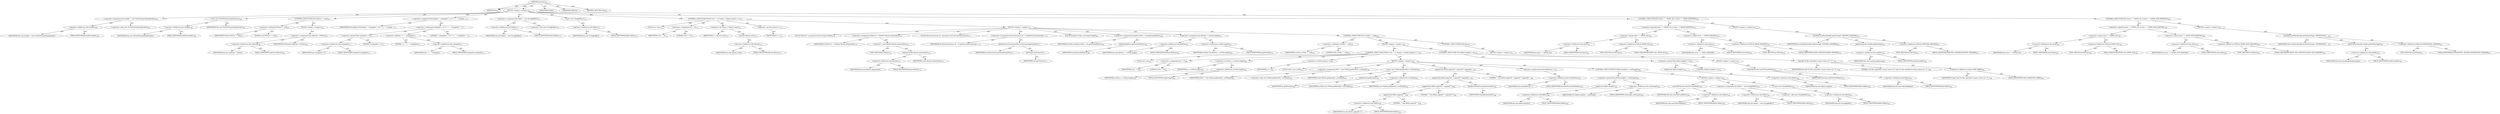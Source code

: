 digraph "execute" {  
"111669149699" [label = <(METHOD,execute)<SUB>164</SUB>> ]
"115964116993" [label = <(PARAM,this)<SUB>164</SUB>> ]
"25769803788" [label = <(BLOCK,&lt;empty&gt;,&lt;empty&gt;)<SUB>164</SUB>> ]
"30064771099" [label = <(&lt;operator&gt;.assignment,this.handler = new FStatP4OutputHandler(this))<SUB>166</SUB>> ]
"30064771100" [label = <(&lt;operator&gt;.fieldAccess,this.handler)<SUB>166</SUB>> ]
"68719476764" [label = <(IDENTIFIER,this,this.handler = new FStatP4OutputHandler(this))> ]
"55834574856" [label = <(FIELD_IDENTIFIER,handler,handler)<SUB>166</SUB>> ]
"30064771101" [label = <(&lt;operator&gt;.alloc,new FStatP4OutputHandler(this))<SUB>166</SUB>> ]
"30064771102" [label = <(&lt;init&gt;,new FStatP4OutputHandler(this))<SUB>166</SUB>> ]
"30064771103" [label = <(&lt;operator&gt;.fieldAccess,this.handler)<SUB>166</SUB>> ]
"68719476765" [label = <(IDENTIFIER,this,new FStatP4OutputHandler(this))> ]
"55834574857" [label = <(FIELD_IDENTIFIER,handler,handler)<SUB>166</SUB>> ]
"68719476737" [label = <(IDENTIFIER,this,new FStatP4OutputHandler(this))<SUB>166</SUB>> ]
"47244640263" [label = <(CONTROL_STRUCTURE,IF,if (P4View != null))<SUB>167</SUB>> ]
"30064771104" [label = <(&lt;operator&gt;.notEquals,P4View != null)<SUB>167</SUB>> ]
"68719476766" [label = <(IDENTIFIER,P4View,P4View != null)<SUB>167</SUB>> ]
"90194313224" [label = <(LITERAL,null,P4View != null)<SUB>167</SUB>> ]
"25769803789" [label = <(BLOCK,&lt;empty&gt;,&lt;empty&gt;)<SUB>167</SUB>> ]
"30064771105" [label = <(&lt;operator&gt;.assignment,this.addCmd = P4View)<SUB>168</SUB>> ]
"30064771106" [label = <(&lt;operator&gt;.fieldAccess,this.addCmd)<SUB>168</SUB>> ]
"68719476767" [label = <(IDENTIFIER,this,this.addCmd = P4View)> ]
"55834574858" [label = <(FIELD_IDENTIFIER,addCmd,addCmd)<SUB>168</SUB>> ]
"68719476768" [label = <(IDENTIFIER,P4View,this.addCmd = P4View)<SUB>168</SUB>> ]
"30064771107" [label = <(&lt;operator&gt;.assignment,P4CmdOpts = (changelist &gt; 0) ? (&quot;-c &quot; + changel...)<SUB>171</SUB>> ]
"68719476769" [label = <(IDENTIFIER,P4CmdOpts,P4CmdOpts = (changelist &gt; 0) ? (&quot;-c &quot; + changel...)<SUB>171</SUB>> ]
"30064771108" [label = <(&lt;operator&gt;.conditional,(changelist &gt; 0) ? (&quot;-c &quot; + changelist) : &quot;&quot;)<SUB>171</SUB>> ]
"30064771109" [label = <(&lt;operator&gt;.greaterThan,changelist &gt; 0)<SUB>171</SUB>> ]
"30064771110" [label = <(&lt;operator&gt;.fieldAccess,this.changelist)<SUB>171</SUB>> ]
"68719476770" [label = <(IDENTIFIER,this,changelist &gt; 0)> ]
"55834574859" [label = <(FIELD_IDENTIFIER,changelist,changelist)<SUB>171</SUB>> ]
"90194313225" [label = <(LITERAL,0,changelist &gt; 0)<SUB>171</SUB>> ]
"30064771111" [label = <(&lt;operator&gt;.addition,&quot;-c &quot; + changelist)<SUB>171</SUB>> ]
"90194313226" [label = <(LITERAL,&quot;-c &quot;,&quot;-c &quot; + changelist)<SUB>171</SUB>> ]
"30064771112" [label = <(&lt;operator&gt;.fieldAccess,this.changelist)<SUB>171</SUB>> ]
"68719476771" [label = <(IDENTIFIER,this,&quot;-c &quot; + changelist)> ]
"55834574860" [label = <(FIELD_IDENTIFIER,changelist,changelist)<SUB>171</SUB>> ]
"90194313227" [label = <(LITERAL,&quot;&quot;,(changelist &gt; 0) ? (&quot;-c &quot; + changelist) : &quot;&quot;)<SUB>171</SUB>> ]
"30064771113" [label = <(&lt;operator&gt;.assignment,this.filelist = new StringBuffer())<SUB>173</SUB>> ]
"30064771114" [label = <(&lt;operator&gt;.fieldAccess,this.filelist)<SUB>173</SUB>> ]
"68719476772" [label = <(IDENTIFIER,this,this.filelist = new StringBuffer())> ]
"55834574861" [label = <(FIELD_IDENTIFIER,filelist,filelist)<SUB>173</SUB>> ]
"30064771115" [label = <(&lt;operator&gt;.alloc,new StringBuffer())<SUB>173</SUB>> ]
"30064771116" [label = <(&lt;init&gt;,new StringBuffer())<SUB>173</SUB>> ]
"30064771117" [label = <(&lt;operator&gt;.fieldAccess,this.filelist)<SUB>173</SUB>> ]
"68719476773" [label = <(IDENTIFIER,this,new StringBuffer())> ]
"55834574862" [label = <(FIELD_IDENTIFIER,filelist,filelist)<SUB>173</SUB>> ]
"47244640264" [label = <(CONTROL_STRUCTURE,FOR,for (int i = 0; Some(i &lt; filesets.size()); i++))<SUB>175</SUB>> ]
"94489280514" [label = <(LOCAL,int i: int)<SUB>175</SUB>> ]
"30064771118" [label = <(&lt;operator&gt;.assignment,int i = 0)<SUB>175</SUB>> ]
"68719476774" [label = <(IDENTIFIER,i,int i = 0)<SUB>175</SUB>> ]
"90194313228" [label = <(LITERAL,0,int i = 0)<SUB>175</SUB>> ]
"30064771119" [label = <(&lt;operator&gt;.lessThan,i &lt; filesets.size())<SUB>175</SUB>> ]
"68719476775" [label = <(IDENTIFIER,i,i &lt; filesets.size())<SUB>175</SUB>> ]
"30064771120" [label = <(size,this.filesets.size())<SUB>175</SUB>> ]
"30064771121" [label = <(&lt;operator&gt;.fieldAccess,this.filesets)<SUB>175</SUB>> ]
"68719476776" [label = <(IDENTIFIER,this,this.filesets.size())> ]
"55834574863" [label = <(FIELD_IDENTIFIER,filesets,filesets)<SUB>175</SUB>> ]
"30064771122" [label = <(&lt;operator&gt;.postIncrement,i++)<SUB>175</SUB>> ]
"68719476777" [label = <(IDENTIFIER,i,i++)<SUB>175</SUB>> ]
"25769803790" [label = <(BLOCK,&lt;empty&gt;,&lt;empty&gt;)<SUB>175</SUB>> ]
"94489280515" [label = <(LOCAL,FileSet fs: org.apache.tools.ant.types.FileSet)<SUB>176</SUB>> ]
"30064771123" [label = <(&lt;operator&gt;.assignment,FileSet fs = (FileSet) filesets.elementAt(i))<SUB>176</SUB>> ]
"68719476778" [label = <(IDENTIFIER,fs,FileSet fs = (FileSet) filesets.elementAt(i))<SUB>176</SUB>> ]
"30064771124" [label = <(&lt;operator&gt;.cast,(FileSet) filesets.elementAt(i))<SUB>176</SUB>> ]
"180388626435" [label = <(TYPE_REF,FileSet,FileSet)<SUB>176</SUB>> ]
"30064771125" [label = <(elementAt,this.filesets.elementAt(i))<SUB>176</SUB>> ]
"30064771126" [label = <(&lt;operator&gt;.fieldAccess,this.filesets)<SUB>176</SUB>> ]
"68719476779" [label = <(IDENTIFIER,this,this.filesets.elementAt(i))> ]
"55834574864" [label = <(FIELD_IDENTIFIER,filesets,filesets)<SUB>176</SUB>> ]
"68719476780" [label = <(IDENTIFIER,i,this.filesets.elementAt(i))<SUB>176</SUB>> ]
"94489280516" [label = <(LOCAL,DirectoryScanner ds: org.apache.tools.ant.DirectoryScanner)<SUB>177</SUB>> ]
"30064771127" [label = <(&lt;operator&gt;.assignment,DirectoryScanner ds = fs.getDirectoryScanner(ge...)<SUB>177</SUB>> ]
"68719476781" [label = <(IDENTIFIER,ds,DirectoryScanner ds = fs.getDirectoryScanner(ge...)<SUB>177</SUB>> ]
"30064771128" [label = <(getDirectoryScanner,getDirectoryScanner(getProject()))<SUB>177</SUB>> ]
"68719476782" [label = <(IDENTIFIER,fs,getDirectoryScanner(getProject()))<SUB>177</SUB>> ]
"30064771129" [label = <(getProject,getProject())<SUB>177</SUB>> ]
"68719476738" [label = <(IDENTIFIER,this,getProject())<SUB>177</SUB>> ]
"94489280517" [label = <(LOCAL,String[] srcFiles: java.lang.String[])<SUB>180</SUB>> ]
"30064771130" [label = <(&lt;operator&gt;.assignment,String[] srcFiles = ds.getIncludedFiles())<SUB>180</SUB>> ]
"68719476783" [label = <(IDENTIFIER,srcFiles,String[] srcFiles = ds.getIncludedFiles())<SUB>180</SUB>> ]
"30064771131" [label = <(getIncludedFiles,getIncludedFiles())<SUB>180</SUB>> ]
"68719476784" [label = <(IDENTIFIER,ds,getIncludedFiles())<SUB>180</SUB>> ]
"30064771132" [label = <(&lt;operator&gt;.assignment,this.fileNum = srcFiles.length)<SUB>181</SUB>> ]
"30064771133" [label = <(&lt;operator&gt;.fieldAccess,this.fileNum)<SUB>181</SUB>> ]
"68719476785" [label = <(IDENTIFIER,this,this.fileNum = srcFiles.length)> ]
"55834574865" [label = <(FIELD_IDENTIFIER,fileNum,fileNum)<SUB>181</SUB>> ]
"30064771134" [label = <(&lt;operator&gt;.fieldAccess,srcFiles.length)<SUB>181</SUB>> ]
"68719476786" [label = <(IDENTIFIER,srcFiles,this.fileNum = srcFiles.length)<SUB>181</SUB>> ]
"55834574866" [label = <(FIELD_IDENTIFIER,length,length)<SUB>181</SUB>> ]
"47244640265" [label = <(CONTROL_STRUCTURE,IF,if (srcFiles != null))<SUB>183</SUB>> ]
"30064771135" [label = <(&lt;operator&gt;.notEquals,srcFiles != null)<SUB>183</SUB>> ]
"68719476787" [label = <(IDENTIFIER,srcFiles,srcFiles != null)<SUB>183</SUB>> ]
"90194313229" [label = <(LITERAL,null,srcFiles != null)<SUB>183</SUB>> ]
"25769803791" [label = <(BLOCK,&lt;empty&gt;,&lt;empty&gt;)<SUB>183</SUB>> ]
"47244640266" [label = <(CONTROL_STRUCTURE,FOR,for (int j = 0; Some(j &lt; srcFiles.length); j++))<SUB>184</SUB>> ]
"94489280518" [label = <(LOCAL,int j: int)<SUB>184</SUB>> ]
"30064771136" [label = <(&lt;operator&gt;.assignment,int j = 0)<SUB>184</SUB>> ]
"68719476788" [label = <(IDENTIFIER,j,int j = 0)<SUB>184</SUB>> ]
"90194313230" [label = <(LITERAL,0,int j = 0)<SUB>184</SUB>> ]
"30064771137" [label = <(&lt;operator&gt;.lessThan,j &lt; srcFiles.length)<SUB>184</SUB>> ]
"68719476789" [label = <(IDENTIFIER,j,j &lt; srcFiles.length)<SUB>184</SUB>> ]
"30064771138" [label = <(&lt;operator&gt;.fieldAccess,srcFiles.length)<SUB>184</SUB>> ]
"68719476790" [label = <(IDENTIFIER,srcFiles,j &lt; srcFiles.length)<SUB>184</SUB>> ]
"55834574867" [label = <(FIELD_IDENTIFIER,length,length)<SUB>184</SUB>> ]
"30064771139" [label = <(&lt;operator&gt;.postIncrement,j++)<SUB>184</SUB>> ]
"68719476791" [label = <(IDENTIFIER,j,j++)<SUB>184</SUB>> ]
"25769803792" [label = <(BLOCK,&lt;empty&gt;,&lt;empty&gt;)<SUB>184</SUB>> ]
"94489280519" [label = <(LOCAL,File f: java.io.File)<SUB>185</SUB>> ]
"30064771140" [label = <(&lt;operator&gt;.assignment,File f = new File(ds.getBasedir(), srcFiles[j]))<SUB>185</SUB>> ]
"68719476792" [label = <(IDENTIFIER,f,File f = new File(ds.getBasedir(), srcFiles[j]))<SUB>185</SUB>> ]
"30064771141" [label = <(&lt;operator&gt;.alloc,new File(ds.getBasedir(), srcFiles[j]))<SUB>185</SUB>> ]
"30064771142" [label = <(&lt;init&gt;,new File(ds.getBasedir(), srcFiles[j]))<SUB>185</SUB>> ]
"68719476793" [label = <(IDENTIFIER,f,new File(ds.getBasedir(), srcFiles[j]))<SUB>185</SUB>> ]
"30064771143" [label = <(getBasedir,getBasedir())<SUB>185</SUB>> ]
"68719476794" [label = <(IDENTIFIER,ds,getBasedir())<SUB>185</SUB>> ]
"30064771144" [label = <(&lt;operator&gt;.indexAccess,srcFiles[j])<SUB>185</SUB>> ]
"68719476795" [label = <(IDENTIFIER,srcFiles,new File(ds.getBasedir(), srcFiles[j]))<SUB>185</SUB>> ]
"68719476796" [label = <(IDENTIFIER,j,new File(ds.getBasedir(), srcFiles[j]))<SUB>185</SUB>> ]
"30064771145" [label = <(append,this.filelist.append(&quot; &quot;).append('&quot;').append(f....)<SUB>186</SUB>> ]
"30064771146" [label = <(append,this.filelist.append(&quot; &quot;).append('&quot;').append(f....)<SUB>186</SUB>> ]
"30064771147" [label = <(append,this.filelist.append(&quot; &quot;).append('&quot;'))<SUB>186</SUB>> ]
"30064771148" [label = <(append,this.filelist.append(&quot; &quot;))<SUB>186</SUB>> ]
"30064771149" [label = <(&lt;operator&gt;.fieldAccess,this.filelist)<SUB>186</SUB>> ]
"68719476797" [label = <(IDENTIFIER,this,this.filelist.append(&quot; &quot;))> ]
"55834574868" [label = <(FIELD_IDENTIFIER,filelist,filelist)<SUB>186</SUB>> ]
"90194313231" [label = <(LITERAL,&quot; &quot;,this.filelist.append(&quot; &quot;))<SUB>186</SUB>> ]
"90194313232" [label = <(LITERAL,'&quot;',this.filelist.append(&quot; &quot;).append('&quot;'))<SUB>186</SUB>> ]
"30064771150" [label = <(getAbsolutePath,f.getAbsolutePath())<SUB>186</SUB>> ]
"68719476798" [label = <(IDENTIFIER,f,f.getAbsolutePath())<SUB>186</SUB>> ]
"90194313233" [label = <(LITERAL,'&quot;',this.filelist.append(&quot; &quot;).append('&quot;').append(f....)<SUB>186</SUB>> ]
"30064771151" [label = <(&lt;operator&gt;.postIncrement,doneFileNum++)<SUB>187</SUB>> ]
"30064771152" [label = <(&lt;operator&gt;.fieldAccess,this.doneFileNum)<SUB>187</SUB>> ]
"68719476799" [label = <(IDENTIFIER,this,doneFileNum++)> ]
"55834574869" [label = <(FIELD_IDENTIFIER,doneFileNum,doneFileNum)<SUB>187</SUB>> ]
"47244640267" [label = <(CONTROL_STRUCTURE,IF,if (filelist.length() &gt; cmdLength))<SUB>188</SUB>> ]
"30064771153" [label = <(&lt;operator&gt;.greaterThan,filelist.length() &gt; cmdLength)<SUB>188</SUB>> ]
"30064771154" [label = <(length,this.filelist.length())<SUB>188</SUB>> ]
"30064771155" [label = <(&lt;operator&gt;.fieldAccess,this.filelist)<SUB>188</SUB>> ]
"68719476800" [label = <(IDENTIFIER,this,this.filelist.length())> ]
"55834574870" [label = <(FIELD_IDENTIFIER,filelist,filelist)<SUB>188</SUB>> ]
"30064771156" [label = <(&lt;operator&gt;.fieldAccess,this.cmdLength)<SUB>188</SUB>> ]
"68719476801" [label = <(IDENTIFIER,this,filelist.length() &gt; cmdLength)> ]
"55834574871" [label = <(FIELD_IDENTIFIER,cmdLength,cmdLength)<SUB>188</SUB>> ]
"25769803793" [label = <(BLOCK,&lt;empty&gt;,&lt;empty&gt;)<SUB>188</SUB>> ]
"30064771157" [label = <(execP4Fstat,this.execP4Fstat(filelist))<SUB>190</SUB>> ]
"68719476739" [label = <(IDENTIFIER,this,this.execP4Fstat(filelist))<SUB>190</SUB>> ]
"30064771158" [label = <(&lt;operator&gt;.fieldAccess,this.filelist)<SUB>190</SUB>> ]
"68719476802" [label = <(IDENTIFIER,this,this.execP4Fstat(filelist))> ]
"55834574872" [label = <(FIELD_IDENTIFIER,filelist,filelist)<SUB>190</SUB>> ]
"30064771159" [label = <(&lt;operator&gt;.assignment,this.filelist = new StringBuffer())<SUB>191</SUB>> ]
"30064771160" [label = <(&lt;operator&gt;.fieldAccess,this.filelist)<SUB>191</SUB>> ]
"68719476803" [label = <(IDENTIFIER,this,this.filelist = new StringBuffer())> ]
"55834574873" [label = <(FIELD_IDENTIFIER,filelist,filelist)<SUB>191</SUB>> ]
"30064771161" [label = <(&lt;operator&gt;.alloc,new StringBuffer())<SUB>191</SUB>> ]
"30064771162" [label = <(&lt;init&gt;,new StringBuffer())<SUB>191</SUB>> ]
"30064771163" [label = <(&lt;operator&gt;.fieldAccess,this.filelist)<SUB>191</SUB>> ]
"68719476804" [label = <(IDENTIFIER,this,new StringBuffer())> ]
"55834574874" [label = <(FIELD_IDENTIFIER,filelist,filelist)<SUB>191</SUB>> ]
"47244640268" [label = <(CONTROL_STRUCTURE,IF,if (filelist.length() &gt; 0))<SUB>194</SUB>> ]
"30064771164" [label = <(&lt;operator&gt;.greaterThan,filelist.length() &gt; 0)<SUB>194</SUB>> ]
"30064771165" [label = <(length,this.filelist.length())<SUB>194</SUB>> ]
"30064771166" [label = <(&lt;operator&gt;.fieldAccess,this.filelist)<SUB>194</SUB>> ]
"68719476805" [label = <(IDENTIFIER,this,this.filelist.length())> ]
"55834574875" [label = <(FIELD_IDENTIFIER,filelist,filelist)<SUB>194</SUB>> ]
"90194313234" [label = <(LITERAL,0,filelist.length() &gt; 0)<SUB>194</SUB>> ]
"25769803794" [label = <(BLOCK,&lt;empty&gt;,&lt;empty&gt;)<SUB>194</SUB>> ]
"30064771167" [label = <(execP4Fstat,this.execP4Fstat(filelist))<SUB>195</SUB>> ]
"68719476740" [label = <(IDENTIFIER,this,this.execP4Fstat(filelist))<SUB>195</SUB>> ]
"30064771168" [label = <(&lt;operator&gt;.fieldAccess,this.filelist)<SUB>195</SUB>> ]
"68719476806" [label = <(IDENTIFIER,this,this.execP4Fstat(filelist))> ]
"55834574876" [label = <(FIELD_IDENTIFIER,filelist,filelist)<SUB>195</SUB>> ]
"47244640269" [label = <(CONTROL_STRUCTURE,ELSE,else)<SUB>197</SUB>> ]
"25769803795" [label = <(BLOCK,&lt;empty&gt;,&lt;empty&gt;)<SUB>197</SUB>> ]
"30064771169" [label = <(log,log(&quot;No files specified to query status on!&quot;, P...)<SUB>198</SUB>> ]
"68719476741" [label = <(IDENTIFIER,this,log(&quot;No files specified to query status on!&quot;, P...)<SUB>198</SUB>> ]
"90194313235" [label = <(LITERAL,&quot;No files specified to query status on!&quot;,log(&quot;No files specified to query status on!&quot;, P...)<SUB>198</SUB>> ]
"30064771170" [label = <(&lt;operator&gt;.fieldAccess,Project.MSG_WARN)<SUB>198</SUB>> ]
"68719476807" [label = <(IDENTIFIER,Project,log(&quot;No files specified to query status on!&quot;, P...)<SUB>198</SUB>> ]
"55834574877" [label = <(FIELD_IDENTIFIER,MSG_WARN,MSG_WARN)<SUB>198</SUB>> ]
"47244640270" [label = <(CONTROL_STRUCTURE,IF,if (show == SHOW_ALL || show == SHOW_EXISTING))<SUB>202</SUB>> ]
"30064771171" [label = <(&lt;operator&gt;.logicalOr,show == SHOW_ALL || show == SHOW_EXISTING)<SUB>202</SUB>> ]
"30064771172" [label = <(&lt;operator&gt;.equals,show == SHOW_ALL)<SUB>202</SUB>> ]
"30064771173" [label = <(&lt;operator&gt;.fieldAccess,this.show)<SUB>202</SUB>> ]
"68719476808" [label = <(IDENTIFIER,this,show == SHOW_ALL)> ]
"55834574878" [label = <(FIELD_IDENTIFIER,show,show)<SUB>202</SUB>> ]
"30064771174" [label = <(&lt;operator&gt;.fieldAccess,P4Fstat.SHOW_ALL)<SUB>202</SUB>> ]
"180388626436" [label = <(TYPE_REF,P4Fstat,P4Fstat)<SUB>202</SUB>> ]
"55834574879" [label = <(FIELD_IDENTIFIER,SHOW_ALL,SHOW_ALL)<SUB>202</SUB>> ]
"30064771175" [label = <(&lt;operator&gt;.equals,show == SHOW_EXISTING)<SUB>202</SUB>> ]
"30064771176" [label = <(&lt;operator&gt;.fieldAccess,this.show)<SUB>202</SUB>> ]
"68719476809" [label = <(IDENTIFIER,this,show == SHOW_EXISTING)> ]
"55834574880" [label = <(FIELD_IDENTIFIER,show,show)<SUB>202</SUB>> ]
"30064771177" [label = <(&lt;operator&gt;.fieldAccess,P4Fstat.SHOW_EXISTING)<SUB>202</SUB>> ]
"180388626437" [label = <(TYPE_REF,P4Fstat,P4Fstat)<SUB>202</SUB>> ]
"55834574881" [label = <(FIELD_IDENTIFIER,SHOW_EXISTING,SHOW_EXISTING)<SUB>202</SUB>> ]
"25769803796" [label = <(BLOCK,&lt;empty&gt;,&lt;empty&gt;)<SUB>202</SUB>> ]
"30064771178" [label = <(printRes,printRes(handler.getExisting(), EXISTING_HEADER))<SUB>203</SUB>> ]
"68719476742" [label = <(IDENTIFIER,this,printRes(handler.getExisting(), EXISTING_HEADER))<SUB>203</SUB>> ]
"30064771179" [label = <(getExisting,this.handler.getExisting())<SUB>203</SUB>> ]
"30064771180" [label = <(&lt;operator&gt;.fieldAccess,this.handler)<SUB>203</SUB>> ]
"68719476810" [label = <(IDENTIFIER,this,this.handler.getExisting())> ]
"55834574882" [label = <(FIELD_IDENTIFIER,handler,handler)<SUB>203</SUB>> ]
"30064771181" [label = <(&lt;operator&gt;.fieldAccess,P4Fstat.EXISTING_HEADER)<SUB>203</SUB>> ]
"180388626438" [label = <(TYPE_REF,P4Fstat,P4Fstat)<SUB>203</SUB>> ]
"55834574883" [label = <(FIELD_IDENTIFIER,EXISTING_HEADER,EXISTING_HEADER)<SUB>203</SUB>> ]
"47244640271" [label = <(CONTROL_STRUCTURE,IF,if (show == SHOW_ALL || show == SHOW_NON_EXISTING))<SUB>206</SUB>> ]
"30064771182" [label = <(&lt;operator&gt;.logicalOr,show == SHOW_ALL || show == SHOW_NON_EXISTING)<SUB>206</SUB>> ]
"30064771183" [label = <(&lt;operator&gt;.equals,show == SHOW_ALL)<SUB>206</SUB>> ]
"30064771184" [label = <(&lt;operator&gt;.fieldAccess,this.show)<SUB>206</SUB>> ]
"68719476811" [label = <(IDENTIFIER,this,show == SHOW_ALL)> ]
"55834574884" [label = <(FIELD_IDENTIFIER,show,show)<SUB>206</SUB>> ]
"30064771185" [label = <(&lt;operator&gt;.fieldAccess,P4Fstat.SHOW_ALL)<SUB>206</SUB>> ]
"180388626439" [label = <(TYPE_REF,P4Fstat,P4Fstat)<SUB>206</SUB>> ]
"55834574885" [label = <(FIELD_IDENTIFIER,SHOW_ALL,SHOW_ALL)<SUB>206</SUB>> ]
"30064771186" [label = <(&lt;operator&gt;.equals,show == SHOW_NON_EXISTING)<SUB>206</SUB>> ]
"30064771187" [label = <(&lt;operator&gt;.fieldAccess,this.show)<SUB>206</SUB>> ]
"68719476812" [label = <(IDENTIFIER,this,show == SHOW_NON_EXISTING)> ]
"55834574886" [label = <(FIELD_IDENTIFIER,show,show)<SUB>206</SUB>> ]
"30064771188" [label = <(&lt;operator&gt;.fieldAccess,P4Fstat.SHOW_NON_EXISTING)<SUB>206</SUB>> ]
"180388626440" [label = <(TYPE_REF,P4Fstat,P4Fstat)<SUB>206</SUB>> ]
"55834574887" [label = <(FIELD_IDENTIFIER,SHOW_NON_EXISTING,SHOW_NON_EXISTING)<SUB>206</SUB>> ]
"25769803797" [label = <(BLOCK,&lt;empty&gt;,&lt;empty&gt;)<SUB>206</SUB>> ]
"30064771189" [label = <(printRes,printRes(handler.getNonExisting(), NONEXISTING_...)<SUB>207</SUB>> ]
"68719476743" [label = <(IDENTIFIER,this,printRes(handler.getNonExisting(), NONEXISTING_...)<SUB>207</SUB>> ]
"30064771190" [label = <(getNonExisting,this.handler.getNonExisting())<SUB>207</SUB>> ]
"30064771191" [label = <(&lt;operator&gt;.fieldAccess,this.handler)<SUB>207</SUB>> ]
"68719476813" [label = <(IDENTIFIER,this,this.handler.getNonExisting())> ]
"55834574888" [label = <(FIELD_IDENTIFIER,handler,handler)<SUB>207</SUB>> ]
"30064771192" [label = <(&lt;operator&gt;.fieldAccess,P4Fstat.NONEXISTING_HEADER)<SUB>207</SUB>> ]
"180388626441" [label = <(TYPE_REF,P4Fstat,P4Fstat)<SUB>207</SUB>> ]
"55834574889" [label = <(FIELD_IDENTIFIER,NONEXISTING_HEADER,NONEXISTING_HEADER)<SUB>207</SUB>> ]
"133143986204" [label = <(MODIFIER,PUBLIC)> ]
"133143986205" [label = <(MODIFIER,VIRTUAL)> ]
"128849018883" [label = <(METHOD_RETURN,void)<SUB>164</SUB>> ]
  "111669149699" -> "115964116993"  [ label = "AST: "] 
  "111669149699" -> "25769803788"  [ label = "AST: "] 
  "111669149699" -> "133143986204"  [ label = "AST: "] 
  "111669149699" -> "133143986205"  [ label = "AST: "] 
  "111669149699" -> "128849018883"  [ label = "AST: "] 
  "25769803788" -> "30064771099"  [ label = "AST: "] 
  "25769803788" -> "30064771102"  [ label = "AST: "] 
  "25769803788" -> "47244640263"  [ label = "AST: "] 
  "25769803788" -> "30064771107"  [ label = "AST: "] 
  "25769803788" -> "30064771113"  [ label = "AST: "] 
  "25769803788" -> "30064771116"  [ label = "AST: "] 
  "25769803788" -> "47244640264"  [ label = "AST: "] 
  "25769803788" -> "47244640270"  [ label = "AST: "] 
  "25769803788" -> "47244640271"  [ label = "AST: "] 
  "30064771099" -> "30064771100"  [ label = "AST: "] 
  "30064771099" -> "30064771101"  [ label = "AST: "] 
  "30064771100" -> "68719476764"  [ label = "AST: "] 
  "30064771100" -> "55834574856"  [ label = "AST: "] 
  "30064771102" -> "30064771103"  [ label = "AST: "] 
  "30064771102" -> "68719476737"  [ label = "AST: "] 
  "30064771103" -> "68719476765"  [ label = "AST: "] 
  "30064771103" -> "55834574857"  [ label = "AST: "] 
  "47244640263" -> "30064771104"  [ label = "AST: "] 
  "47244640263" -> "25769803789"  [ label = "AST: "] 
  "30064771104" -> "68719476766"  [ label = "AST: "] 
  "30064771104" -> "90194313224"  [ label = "AST: "] 
  "25769803789" -> "30064771105"  [ label = "AST: "] 
  "30064771105" -> "30064771106"  [ label = "AST: "] 
  "30064771105" -> "68719476768"  [ label = "AST: "] 
  "30064771106" -> "68719476767"  [ label = "AST: "] 
  "30064771106" -> "55834574858"  [ label = "AST: "] 
  "30064771107" -> "68719476769"  [ label = "AST: "] 
  "30064771107" -> "30064771108"  [ label = "AST: "] 
  "30064771108" -> "30064771109"  [ label = "AST: "] 
  "30064771108" -> "30064771111"  [ label = "AST: "] 
  "30064771108" -> "90194313227"  [ label = "AST: "] 
  "30064771109" -> "30064771110"  [ label = "AST: "] 
  "30064771109" -> "90194313225"  [ label = "AST: "] 
  "30064771110" -> "68719476770"  [ label = "AST: "] 
  "30064771110" -> "55834574859"  [ label = "AST: "] 
  "30064771111" -> "90194313226"  [ label = "AST: "] 
  "30064771111" -> "30064771112"  [ label = "AST: "] 
  "30064771112" -> "68719476771"  [ label = "AST: "] 
  "30064771112" -> "55834574860"  [ label = "AST: "] 
  "30064771113" -> "30064771114"  [ label = "AST: "] 
  "30064771113" -> "30064771115"  [ label = "AST: "] 
  "30064771114" -> "68719476772"  [ label = "AST: "] 
  "30064771114" -> "55834574861"  [ label = "AST: "] 
  "30064771116" -> "30064771117"  [ label = "AST: "] 
  "30064771117" -> "68719476773"  [ label = "AST: "] 
  "30064771117" -> "55834574862"  [ label = "AST: "] 
  "47244640264" -> "94489280514"  [ label = "AST: "] 
  "47244640264" -> "30064771118"  [ label = "AST: "] 
  "47244640264" -> "30064771119"  [ label = "AST: "] 
  "47244640264" -> "30064771122"  [ label = "AST: "] 
  "47244640264" -> "25769803790"  [ label = "AST: "] 
  "30064771118" -> "68719476774"  [ label = "AST: "] 
  "30064771118" -> "90194313228"  [ label = "AST: "] 
  "30064771119" -> "68719476775"  [ label = "AST: "] 
  "30064771119" -> "30064771120"  [ label = "AST: "] 
  "30064771120" -> "30064771121"  [ label = "AST: "] 
  "30064771121" -> "68719476776"  [ label = "AST: "] 
  "30064771121" -> "55834574863"  [ label = "AST: "] 
  "30064771122" -> "68719476777"  [ label = "AST: "] 
  "25769803790" -> "94489280515"  [ label = "AST: "] 
  "25769803790" -> "30064771123"  [ label = "AST: "] 
  "25769803790" -> "94489280516"  [ label = "AST: "] 
  "25769803790" -> "30064771127"  [ label = "AST: "] 
  "25769803790" -> "94489280517"  [ label = "AST: "] 
  "25769803790" -> "30064771130"  [ label = "AST: "] 
  "25769803790" -> "30064771132"  [ label = "AST: "] 
  "25769803790" -> "47244640265"  [ label = "AST: "] 
  "30064771123" -> "68719476778"  [ label = "AST: "] 
  "30064771123" -> "30064771124"  [ label = "AST: "] 
  "30064771124" -> "180388626435"  [ label = "AST: "] 
  "30064771124" -> "30064771125"  [ label = "AST: "] 
  "30064771125" -> "30064771126"  [ label = "AST: "] 
  "30064771125" -> "68719476780"  [ label = "AST: "] 
  "30064771126" -> "68719476779"  [ label = "AST: "] 
  "30064771126" -> "55834574864"  [ label = "AST: "] 
  "30064771127" -> "68719476781"  [ label = "AST: "] 
  "30064771127" -> "30064771128"  [ label = "AST: "] 
  "30064771128" -> "68719476782"  [ label = "AST: "] 
  "30064771128" -> "30064771129"  [ label = "AST: "] 
  "30064771129" -> "68719476738"  [ label = "AST: "] 
  "30064771130" -> "68719476783"  [ label = "AST: "] 
  "30064771130" -> "30064771131"  [ label = "AST: "] 
  "30064771131" -> "68719476784"  [ label = "AST: "] 
  "30064771132" -> "30064771133"  [ label = "AST: "] 
  "30064771132" -> "30064771134"  [ label = "AST: "] 
  "30064771133" -> "68719476785"  [ label = "AST: "] 
  "30064771133" -> "55834574865"  [ label = "AST: "] 
  "30064771134" -> "68719476786"  [ label = "AST: "] 
  "30064771134" -> "55834574866"  [ label = "AST: "] 
  "47244640265" -> "30064771135"  [ label = "AST: "] 
  "47244640265" -> "25769803791"  [ label = "AST: "] 
  "47244640265" -> "47244640269"  [ label = "AST: "] 
  "30064771135" -> "68719476787"  [ label = "AST: "] 
  "30064771135" -> "90194313229"  [ label = "AST: "] 
  "25769803791" -> "47244640266"  [ label = "AST: "] 
  "25769803791" -> "47244640268"  [ label = "AST: "] 
  "47244640266" -> "94489280518"  [ label = "AST: "] 
  "47244640266" -> "30064771136"  [ label = "AST: "] 
  "47244640266" -> "30064771137"  [ label = "AST: "] 
  "47244640266" -> "30064771139"  [ label = "AST: "] 
  "47244640266" -> "25769803792"  [ label = "AST: "] 
  "30064771136" -> "68719476788"  [ label = "AST: "] 
  "30064771136" -> "90194313230"  [ label = "AST: "] 
  "30064771137" -> "68719476789"  [ label = "AST: "] 
  "30064771137" -> "30064771138"  [ label = "AST: "] 
  "30064771138" -> "68719476790"  [ label = "AST: "] 
  "30064771138" -> "55834574867"  [ label = "AST: "] 
  "30064771139" -> "68719476791"  [ label = "AST: "] 
  "25769803792" -> "94489280519"  [ label = "AST: "] 
  "25769803792" -> "30064771140"  [ label = "AST: "] 
  "25769803792" -> "30064771142"  [ label = "AST: "] 
  "25769803792" -> "30064771145"  [ label = "AST: "] 
  "25769803792" -> "30064771151"  [ label = "AST: "] 
  "25769803792" -> "47244640267"  [ label = "AST: "] 
  "30064771140" -> "68719476792"  [ label = "AST: "] 
  "30064771140" -> "30064771141"  [ label = "AST: "] 
  "30064771142" -> "68719476793"  [ label = "AST: "] 
  "30064771142" -> "30064771143"  [ label = "AST: "] 
  "30064771142" -> "30064771144"  [ label = "AST: "] 
  "30064771143" -> "68719476794"  [ label = "AST: "] 
  "30064771144" -> "68719476795"  [ label = "AST: "] 
  "30064771144" -> "68719476796"  [ label = "AST: "] 
  "30064771145" -> "30064771146"  [ label = "AST: "] 
  "30064771145" -> "90194313233"  [ label = "AST: "] 
  "30064771146" -> "30064771147"  [ label = "AST: "] 
  "30064771146" -> "30064771150"  [ label = "AST: "] 
  "30064771147" -> "30064771148"  [ label = "AST: "] 
  "30064771147" -> "90194313232"  [ label = "AST: "] 
  "30064771148" -> "30064771149"  [ label = "AST: "] 
  "30064771148" -> "90194313231"  [ label = "AST: "] 
  "30064771149" -> "68719476797"  [ label = "AST: "] 
  "30064771149" -> "55834574868"  [ label = "AST: "] 
  "30064771150" -> "68719476798"  [ label = "AST: "] 
  "30064771151" -> "30064771152"  [ label = "AST: "] 
  "30064771152" -> "68719476799"  [ label = "AST: "] 
  "30064771152" -> "55834574869"  [ label = "AST: "] 
  "47244640267" -> "30064771153"  [ label = "AST: "] 
  "47244640267" -> "25769803793"  [ label = "AST: "] 
  "30064771153" -> "30064771154"  [ label = "AST: "] 
  "30064771153" -> "30064771156"  [ label = "AST: "] 
  "30064771154" -> "30064771155"  [ label = "AST: "] 
  "30064771155" -> "68719476800"  [ label = "AST: "] 
  "30064771155" -> "55834574870"  [ label = "AST: "] 
  "30064771156" -> "68719476801"  [ label = "AST: "] 
  "30064771156" -> "55834574871"  [ label = "AST: "] 
  "25769803793" -> "30064771157"  [ label = "AST: "] 
  "25769803793" -> "30064771159"  [ label = "AST: "] 
  "25769803793" -> "30064771162"  [ label = "AST: "] 
  "30064771157" -> "68719476739"  [ label = "AST: "] 
  "30064771157" -> "30064771158"  [ label = "AST: "] 
  "30064771158" -> "68719476802"  [ label = "AST: "] 
  "30064771158" -> "55834574872"  [ label = "AST: "] 
  "30064771159" -> "30064771160"  [ label = "AST: "] 
  "30064771159" -> "30064771161"  [ label = "AST: "] 
  "30064771160" -> "68719476803"  [ label = "AST: "] 
  "30064771160" -> "55834574873"  [ label = "AST: "] 
  "30064771162" -> "30064771163"  [ label = "AST: "] 
  "30064771163" -> "68719476804"  [ label = "AST: "] 
  "30064771163" -> "55834574874"  [ label = "AST: "] 
  "47244640268" -> "30064771164"  [ label = "AST: "] 
  "47244640268" -> "25769803794"  [ label = "AST: "] 
  "30064771164" -> "30064771165"  [ label = "AST: "] 
  "30064771164" -> "90194313234"  [ label = "AST: "] 
  "30064771165" -> "30064771166"  [ label = "AST: "] 
  "30064771166" -> "68719476805"  [ label = "AST: "] 
  "30064771166" -> "55834574875"  [ label = "AST: "] 
  "25769803794" -> "30064771167"  [ label = "AST: "] 
  "30064771167" -> "68719476740"  [ label = "AST: "] 
  "30064771167" -> "30064771168"  [ label = "AST: "] 
  "30064771168" -> "68719476806"  [ label = "AST: "] 
  "30064771168" -> "55834574876"  [ label = "AST: "] 
  "47244640269" -> "25769803795"  [ label = "AST: "] 
  "25769803795" -> "30064771169"  [ label = "AST: "] 
  "30064771169" -> "68719476741"  [ label = "AST: "] 
  "30064771169" -> "90194313235"  [ label = "AST: "] 
  "30064771169" -> "30064771170"  [ label = "AST: "] 
  "30064771170" -> "68719476807"  [ label = "AST: "] 
  "30064771170" -> "55834574877"  [ label = "AST: "] 
  "47244640270" -> "30064771171"  [ label = "AST: "] 
  "47244640270" -> "25769803796"  [ label = "AST: "] 
  "30064771171" -> "30064771172"  [ label = "AST: "] 
  "30064771171" -> "30064771175"  [ label = "AST: "] 
  "30064771172" -> "30064771173"  [ label = "AST: "] 
  "30064771172" -> "30064771174"  [ label = "AST: "] 
  "30064771173" -> "68719476808"  [ label = "AST: "] 
  "30064771173" -> "55834574878"  [ label = "AST: "] 
  "30064771174" -> "180388626436"  [ label = "AST: "] 
  "30064771174" -> "55834574879"  [ label = "AST: "] 
  "30064771175" -> "30064771176"  [ label = "AST: "] 
  "30064771175" -> "30064771177"  [ label = "AST: "] 
  "30064771176" -> "68719476809"  [ label = "AST: "] 
  "30064771176" -> "55834574880"  [ label = "AST: "] 
  "30064771177" -> "180388626437"  [ label = "AST: "] 
  "30064771177" -> "55834574881"  [ label = "AST: "] 
  "25769803796" -> "30064771178"  [ label = "AST: "] 
  "30064771178" -> "68719476742"  [ label = "AST: "] 
  "30064771178" -> "30064771179"  [ label = "AST: "] 
  "30064771178" -> "30064771181"  [ label = "AST: "] 
  "30064771179" -> "30064771180"  [ label = "AST: "] 
  "30064771180" -> "68719476810"  [ label = "AST: "] 
  "30064771180" -> "55834574882"  [ label = "AST: "] 
  "30064771181" -> "180388626438"  [ label = "AST: "] 
  "30064771181" -> "55834574883"  [ label = "AST: "] 
  "47244640271" -> "30064771182"  [ label = "AST: "] 
  "47244640271" -> "25769803797"  [ label = "AST: "] 
  "30064771182" -> "30064771183"  [ label = "AST: "] 
  "30064771182" -> "30064771186"  [ label = "AST: "] 
  "30064771183" -> "30064771184"  [ label = "AST: "] 
  "30064771183" -> "30064771185"  [ label = "AST: "] 
  "30064771184" -> "68719476811"  [ label = "AST: "] 
  "30064771184" -> "55834574884"  [ label = "AST: "] 
  "30064771185" -> "180388626439"  [ label = "AST: "] 
  "30064771185" -> "55834574885"  [ label = "AST: "] 
  "30064771186" -> "30064771187"  [ label = "AST: "] 
  "30064771186" -> "30064771188"  [ label = "AST: "] 
  "30064771187" -> "68719476812"  [ label = "AST: "] 
  "30064771187" -> "55834574886"  [ label = "AST: "] 
  "30064771188" -> "180388626440"  [ label = "AST: "] 
  "30064771188" -> "55834574887"  [ label = "AST: "] 
  "25769803797" -> "30064771189"  [ label = "AST: "] 
  "30064771189" -> "68719476743"  [ label = "AST: "] 
  "30064771189" -> "30064771190"  [ label = "AST: "] 
  "30064771189" -> "30064771192"  [ label = "AST: "] 
  "30064771190" -> "30064771191"  [ label = "AST: "] 
  "30064771191" -> "68719476813"  [ label = "AST: "] 
  "30064771191" -> "55834574888"  [ label = "AST: "] 
  "30064771192" -> "180388626441"  [ label = "AST: "] 
  "30064771192" -> "55834574889"  [ label = "AST: "] 
  "111669149699" -> "115964116993"  [ label = "DDG: "] 
}
